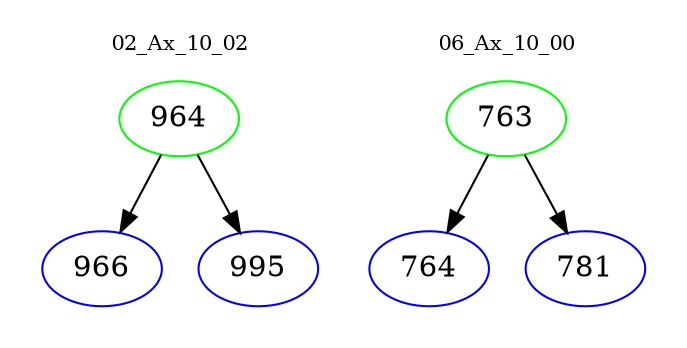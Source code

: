 digraph{
subgraph cluster_0 {
color = white
label = "02_Ax_10_02";
fontsize=10;
T0_964 [label="964", color="green"]
T0_964 -> T0_966 [color="black"]
T0_966 [label="966", color="blue"]
T0_964 -> T0_995 [color="black"]
T0_995 [label="995", color="blue"]
}
subgraph cluster_1 {
color = white
label = "06_Ax_10_00";
fontsize=10;
T1_763 [label="763", color="green"]
T1_763 -> T1_764 [color="black"]
T1_764 [label="764", color="blue"]
T1_763 -> T1_781 [color="black"]
T1_781 [label="781", color="blue"]
}
}
